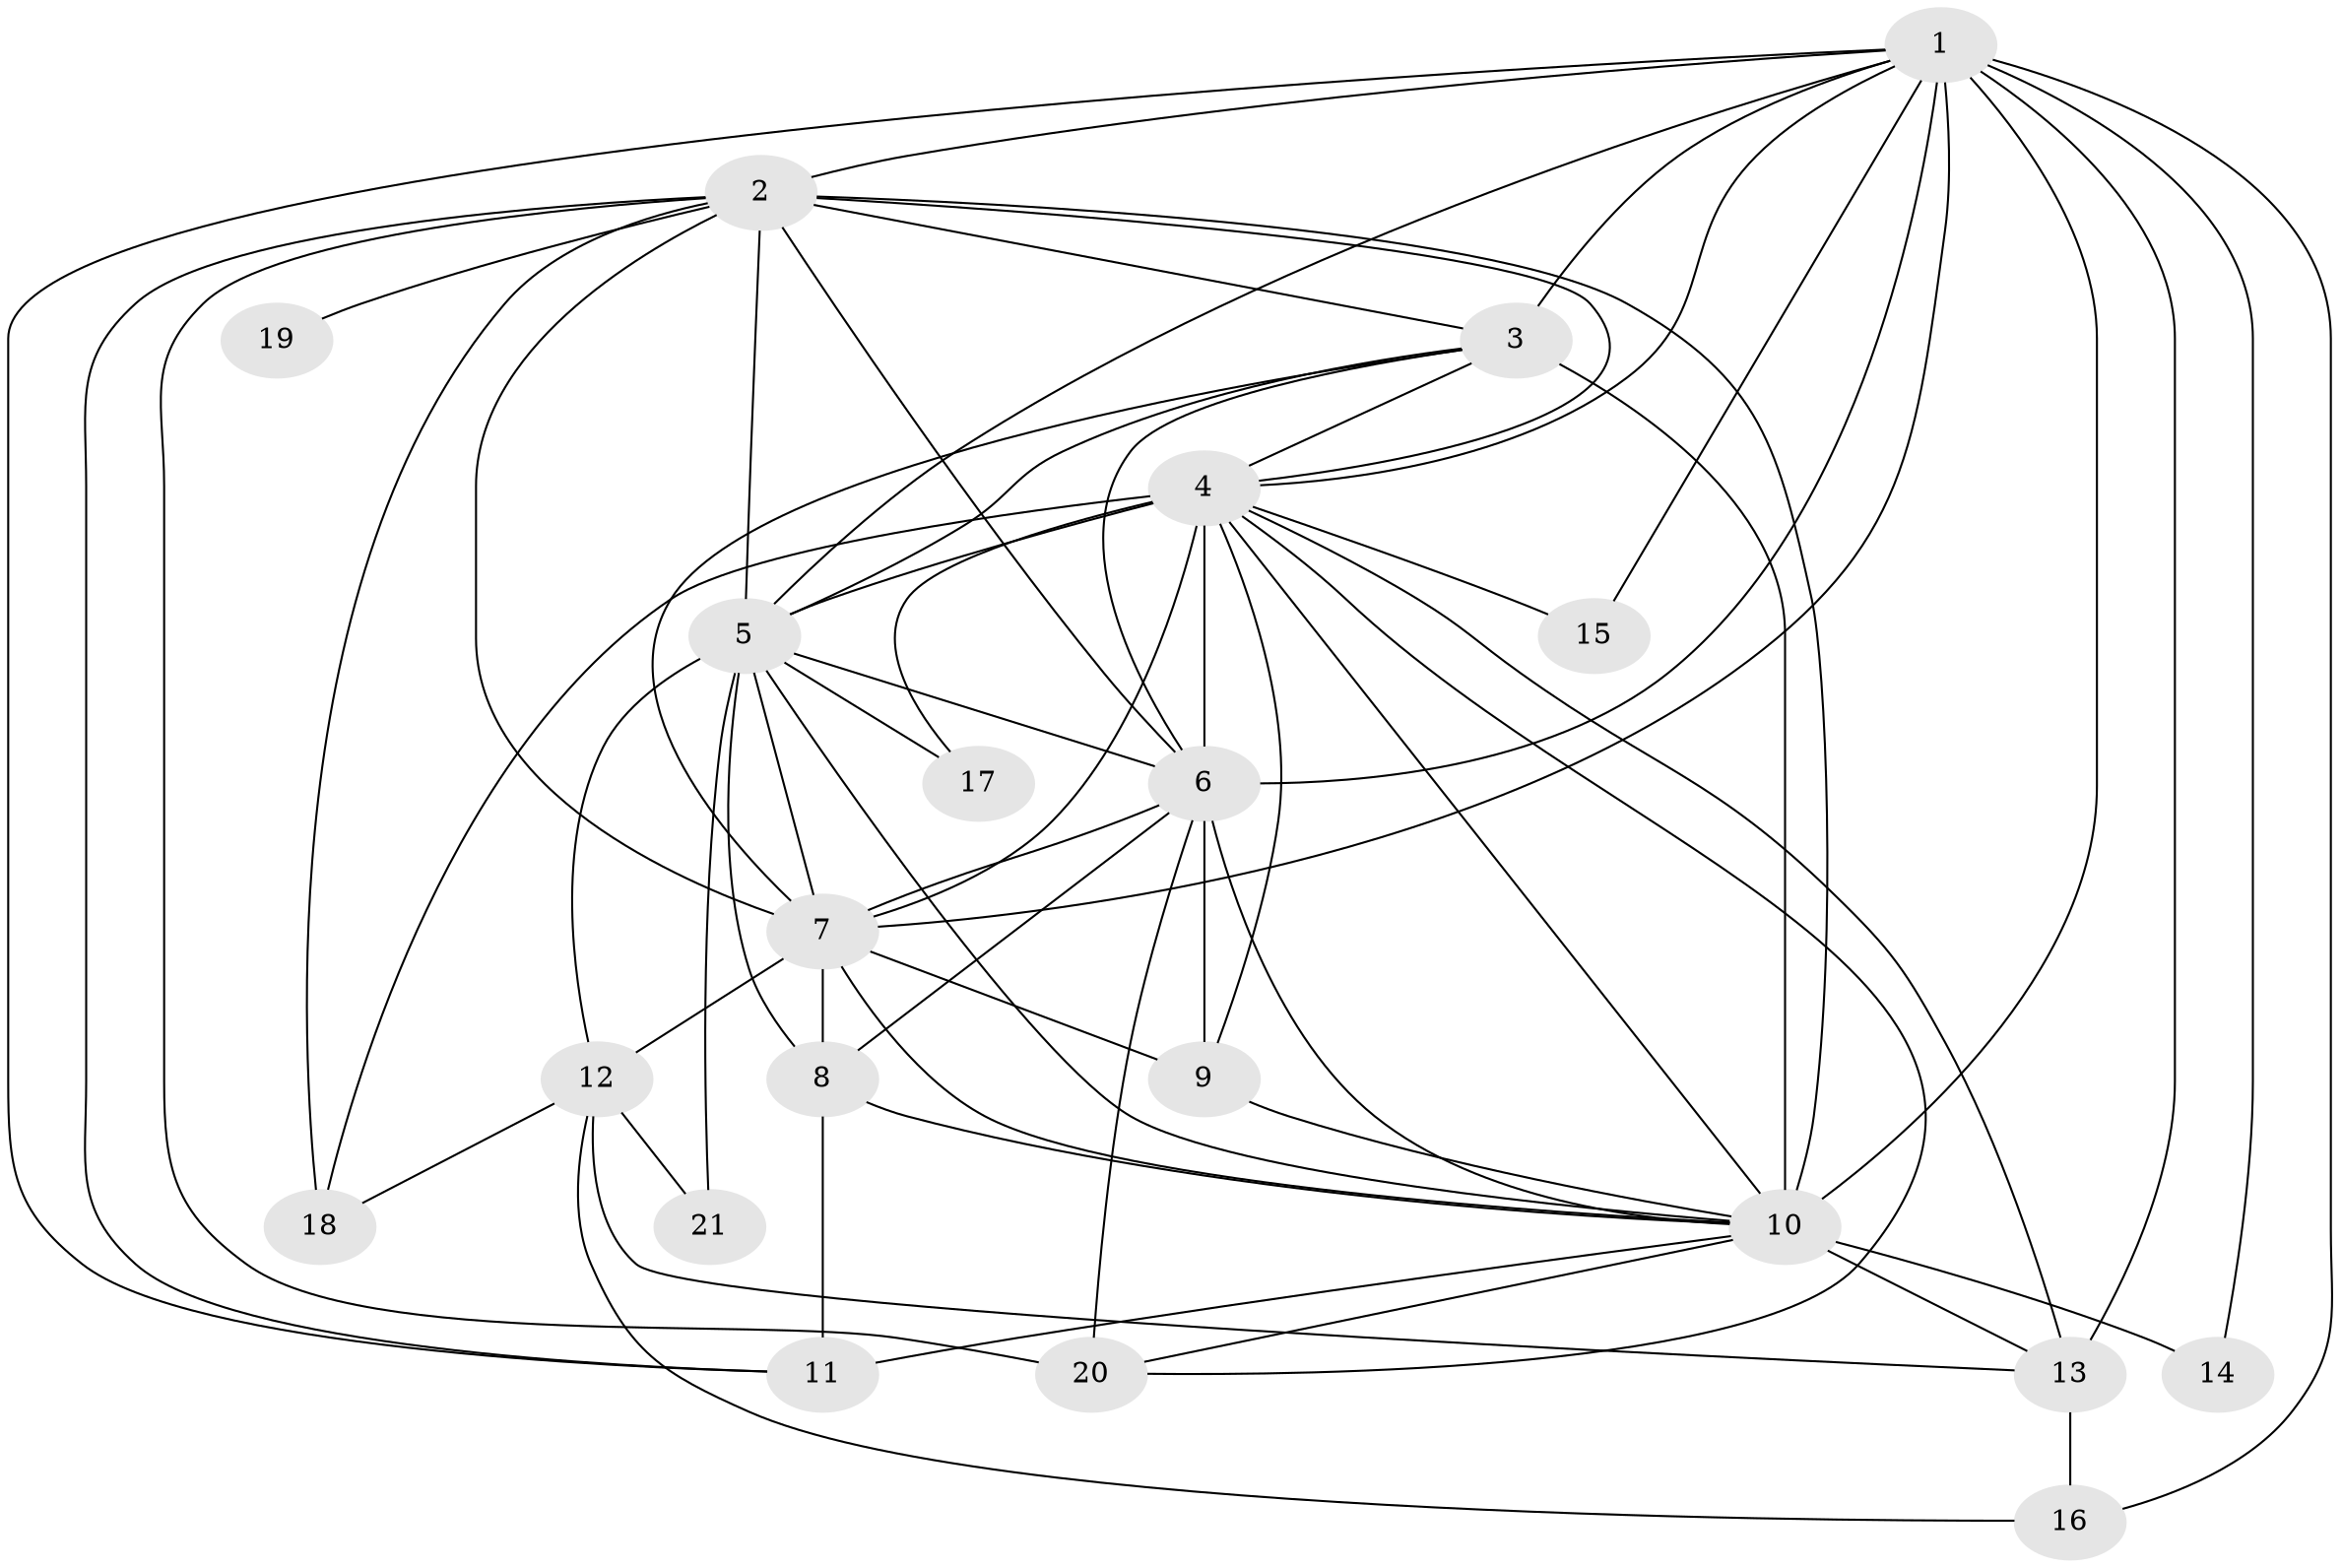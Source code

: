 // original degree distribution, {18: 0.015625, 17: 0.046875, 24: 0.015625, 14: 0.03125, 22: 0.015625, 20: 0.015625, 10: 0.015625, 6: 0.015625, 3: 0.21875, 2: 0.5625, 4: 0.03125, 5: 0.015625}
// Generated by graph-tools (version 1.1) at 2025/49/03/04/25 22:49:53]
// undirected, 21 vertices, 65 edges
graph export_dot {
  node [color=gray90,style=filled];
  1;
  2;
  3;
  4;
  5;
  6;
  7;
  8;
  9;
  10;
  11;
  12;
  13;
  14;
  15;
  16;
  17;
  18;
  19;
  20;
  21;
  1 -- 2 [weight=2.0];
  1 -- 3 [weight=3.0];
  1 -- 4 [weight=2.0];
  1 -- 5 [weight=2.0];
  1 -- 6 [weight=4.0];
  1 -- 7 [weight=4.0];
  1 -- 10 [weight=1.0];
  1 -- 11 [weight=1.0];
  1 -- 13 [weight=4.0];
  1 -- 14 [weight=2.0];
  1 -- 15 [weight=1.0];
  1 -- 16 [weight=2.0];
  2 -- 3 [weight=1.0];
  2 -- 4 [weight=1.0];
  2 -- 5 [weight=1.0];
  2 -- 6 [weight=3.0];
  2 -- 7 [weight=2.0];
  2 -- 10 [weight=1.0];
  2 -- 11 [weight=2.0];
  2 -- 18 [weight=1.0];
  2 -- 19 [weight=1.0];
  2 -- 20 [weight=1.0];
  3 -- 4 [weight=1.0];
  3 -- 5 [weight=1.0];
  3 -- 6 [weight=3.0];
  3 -- 7 [weight=2.0];
  3 -- 10 [weight=13.0];
  4 -- 5 [weight=1.0];
  4 -- 6 [weight=3.0];
  4 -- 7 [weight=2.0];
  4 -- 9 [weight=1.0];
  4 -- 10 [weight=1.0];
  4 -- 13 [weight=1.0];
  4 -- 15 [weight=2.0];
  4 -- 17 [weight=2.0];
  4 -- 18 [weight=3.0];
  4 -- 20 [weight=1.0];
  5 -- 6 [weight=3.0];
  5 -- 7 [weight=2.0];
  5 -- 8 [weight=1.0];
  5 -- 10 [weight=3.0];
  5 -- 12 [weight=1.0];
  5 -- 17 [weight=1.0];
  5 -- 21 [weight=1.0];
  6 -- 7 [weight=4.0];
  6 -- 8 [weight=3.0];
  6 -- 9 [weight=1.0];
  6 -- 10 [weight=1.0];
  6 -- 20 [weight=2.0];
  7 -- 8 [weight=1.0];
  7 -- 9 [weight=1.0];
  7 -- 10 [weight=1.0];
  7 -- 12 [weight=5.0];
  8 -- 10 [weight=2.0];
  8 -- 11 [weight=3.0];
  9 -- 10 [weight=1.0];
  10 -- 11 [weight=1.0];
  10 -- 13 [weight=1.0];
  10 -- 14 [weight=2.0];
  10 -- 20 [weight=1.0];
  12 -- 13 [weight=2.0];
  12 -- 16 [weight=2.0];
  12 -- 18 [weight=1.0];
  12 -- 21 [weight=1.0];
  13 -- 16 [weight=1.0];
}

